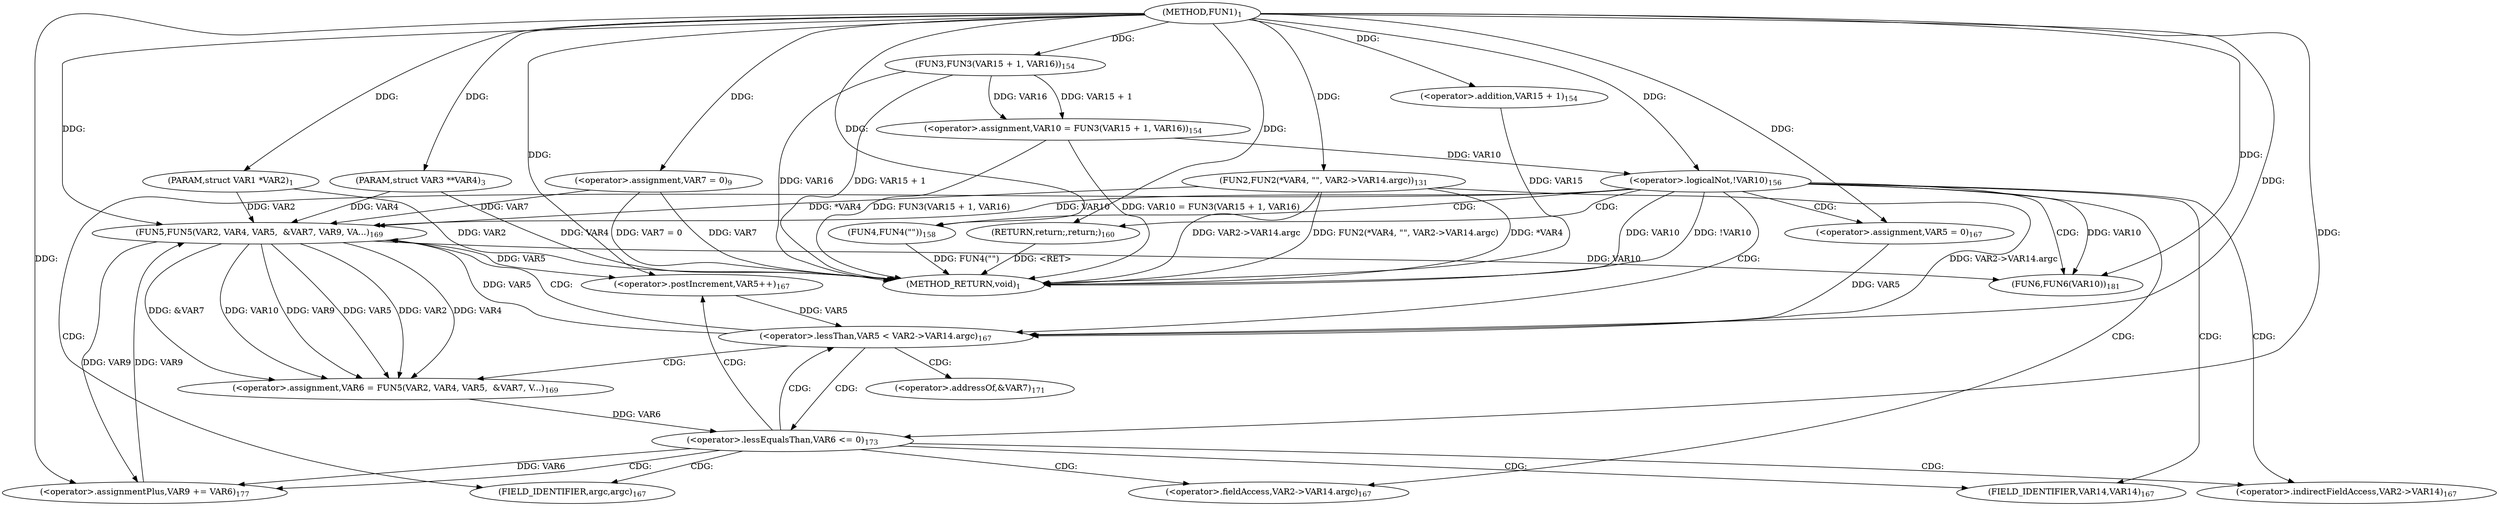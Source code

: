 digraph "FUN1" {  
"8" [label = <(METHOD,FUN1)<SUB>1</SUB>> ]
"81" [label = <(METHOD_RETURN,void)<SUB>1</SUB>> ]
"9" [label = <(PARAM,struct VAR1 *VAR2)<SUB>1</SUB>> ]
"10" [label = <(PARAM,struct VAR3 **VAR4)<SUB>3</SUB>> ]
"15" [label = <(&lt;operator&gt;.assignment,VAR7 = 0)<SUB>9</SUB>> ]
"22" [label = <(FUN2,FUN2(*VAR4, &quot;&quot;, VAR2-&gt;VAR14.argc))<SUB>131</SUB>> ]
"31" [label = <(&lt;operator&gt;.assignment,VAR10 = FUN3(VAR15 + 1, VAR16))<SUB>154</SUB>> ]
"79" [label = <(FUN6,FUN6(VAR10))<SUB>181</SUB>> ]
"39" [label = <(&lt;operator&gt;.logicalNot,!VAR10)<SUB>156</SUB>> ]
"50" [label = <(&lt;operator&gt;.lessThan,VAR5 &lt; VAR2-&gt;VAR14.argc)<SUB>167</SUB>> ]
"57" [label = <(&lt;operator&gt;.postIncrement,VAR5++)<SUB>167</SUB>> ]
"33" [label = <(FUN3,FUN3(VAR15 + 1, VAR16))<SUB>154</SUB>> ]
"42" [label = <(FUN4,FUN4(&quot;&quot;))<SUB>158</SUB>> ]
"44" [label = <(RETURN,return;,return;)<SUB>160</SUB>> ]
"47" [label = <(&lt;operator&gt;.assignment,VAR5 = 0)<SUB>167</SUB>> ]
"60" [label = <(&lt;operator&gt;.assignment,VAR6 = FUN5(VAR2, VAR4, VAR5,

						  &amp;VAR7, V...)<SUB>169</SUB>> ]
"76" [label = <(&lt;operator&gt;.assignmentPlus,VAR9 += VAR6)<SUB>177</SUB>> ]
"34" [label = <(&lt;operator&gt;.addition,VAR15 + 1)<SUB>154</SUB>> ]
"71" [label = <(&lt;operator&gt;.lessEqualsThan,VAR6 &lt;= 0)<SUB>173</SUB>> ]
"62" [label = <(FUN5,FUN5(VAR2, VAR4, VAR5,

						  &amp;VAR7, VAR9, VA...)<SUB>169</SUB>> ]
"52" [label = <(&lt;operator&gt;.fieldAccess,VAR2-&gt;VAR14.argc)<SUB>167</SUB>> ]
"53" [label = <(&lt;operator&gt;.indirectFieldAccess,VAR2-&gt;VAR14)<SUB>167</SUB>> ]
"56" [label = <(FIELD_IDENTIFIER,argc,argc)<SUB>167</SUB>> ]
"55" [label = <(FIELD_IDENTIFIER,VAR14,VAR14)<SUB>167</SUB>> ]
"66" [label = <(&lt;operator&gt;.addressOf,&amp;VAR7)<SUB>171</SUB>> ]
  "44" -> "81"  [ label = "DDG: &lt;RET&gt;"] 
  "9" -> "81"  [ label = "DDG: VAR2"] 
  "10" -> "81"  [ label = "DDG: VAR4"] 
  "15" -> "81"  [ label = "DDG: VAR7"] 
  "15" -> "81"  [ label = "DDG: VAR7 = 0"] 
  "22" -> "81"  [ label = "DDG: *VAR4"] 
  "22" -> "81"  [ label = "DDG: VAR2-&gt;VAR14.argc"] 
  "22" -> "81"  [ label = "DDG: FUN2(*VAR4, &quot;&quot;, VAR2-&gt;VAR14.argc)"] 
  "33" -> "81"  [ label = "DDG: VAR15 + 1"] 
  "31" -> "81"  [ label = "DDG: FUN3(VAR15 + 1, VAR16)"] 
  "31" -> "81"  [ label = "DDG: VAR10 = FUN3(VAR15 + 1, VAR16)"] 
  "39" -> "81"  [ label = "DDG: VAR10"] 
  "39" -> "81"  [ label = "DDG: !VAR10"] 
  "42" -> "81"  [ label = "DDG: FUN4(&quot;&quot;)"] 
  "33" -> "81"  [ label = "DDG: VAR16"] 
  "34" -> "81"  [ label = "DDG: VAR15"] 
  "8" -> "9"  [ label = "DDG: "] 
  "8" -> "10"  [ label = "DDG: "] 
  "8" -> "15"  [ label = "DDG: "] 
  "33" -> "31"  [ label = "DDG: VAR15 + 1"] 
  "33" -> "31"  [ label = "DDG: VAR16"] 
  "8" -> "22"  [ label = "DDG: "] 
  "39" -> "79"  [ label = "DDG: VAR10"] 
  "62" -> "79"  [ label = "DDG: VAR10"] 
  "8" -> "79"  [ label = "DDG: "] 
  "8" -> "33"  [ label = "DDG: "] 
  "31" -> "39"  [ label = "DDG: VAR10"] 
  "8" -> "39"  [ label = "DDG: "] 
  "8" -> "44"  [ label = "DDG: "] 
  "8" -> "47"  [ label = "DDG: "] 
  "47" -> "50"  [ label = "DDG: VAR5"] 
  "57" -> "50"  [ label = "DDG: VAR5"] 
  "8" -> "50"  [ label = "DDG: "] 
  "22" -> "50"  [ label = "DDG: VAR2-&gt;VAR14.argc"] 
  "62" -> "57"  [ label = "DDG: VAR5"] 
  "8" -> "57"  [ label = "DDG: "] 
  "62" -> "60"  [ label = "DDG: VAR9"] 
  "62" -> "60"  [ label = "DDG: VAR5"] 
  "62" -> "60"  [ label = "DDG: &amp;VAR7"] 
  "62" -> "60"  [ label = "DDG: VAR2"] 
  "62" -> "60"  [ label = "DDG: VAR4"] 
  "62" -> "60"  [ label = "DDG: VAR10"] 
  "71" -> "76"  [ label = "DDG: VAR6"] 
  "8" -> "76"  [ label = "DDG: "] 
  "8" -> "34"  [ label = "DDG: "] 
  "8" -> "42"  [ label = "DDG: "] 
  "62" -> "76"  [ label = "DDG: VAR9"] 
  "9" -> "62"  [ label = "DDG: VAR2"] 
  "8" -> "62"  [ label = "DDG: "] 
  "10" -> "62"  [ label = "DDG: VAR4"] 
  "22" -> "62"  [ label = "DDG: *VAR4"] 
  "50" -> "62"  [ label = "DDG: VAR5"] 
  "15" -> "62"  [ label = "DDG: VAR7"] 
  "76" -> "62"  [ label = "DDG: VAR9"] 
  "39" -> "62"  [ label = "DDG: VAR10"] 
  "60" -> "71"  [ label = "DDG: VAR6"] 
  "8" -> "71"  [ label = "DDG: "] 
  "39" -> "47"  [ label = "CDG: "] 
  "39" -> "42"  [ label = "CDG: "] 
  "39" -> "52"  [ label = "CDG: "] 
  "39" -> "53"  [ label = "CDG: "] 
  "39" -> "56"  [ label = "CDG: "] 
  "39" -> "50"  [ label = "CDG: "] 
  "39" -> "44"  [ label = "CDG: "] 
  "39" -> "55"  [ label = "CDG: "] 
  "39" -> "79"  [ label = "CDG: "] 
  "50" -> "60"  [ label = "CDG: "] 
  "50" -> "66"  [ label = "CDG: "] 
  "50" -> "71"  [ label = "CDG: "] 
  "50" -> "62"  [ label = "CDG: "] 
  "71" -> "57"  [ label = "CDG: "] 
  "71" -> "52"  [ label = "CDG: "] 
  "71" -> "53"  [ label = "CDG: "] 
  "71" -> "56"  [ label = "CDG: "] 
  "71" -> "76"  [ label = "CDG: "] 
  "71" -> "50"  [ label = "CDG: "] 
  "71" -> "55"  [ label = "CDG: "] 
}
